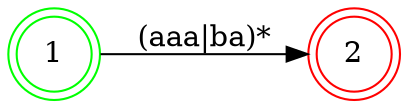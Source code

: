 digraph NDF {
    rankdir = LR;
    size = "8,5";
    node [shape = doublecircle;];
    1 [color = green;];
    2 [color = red;];
    node [shape = circle;];
    1 -> 2 [label = "(aaa|ba)*";];
}